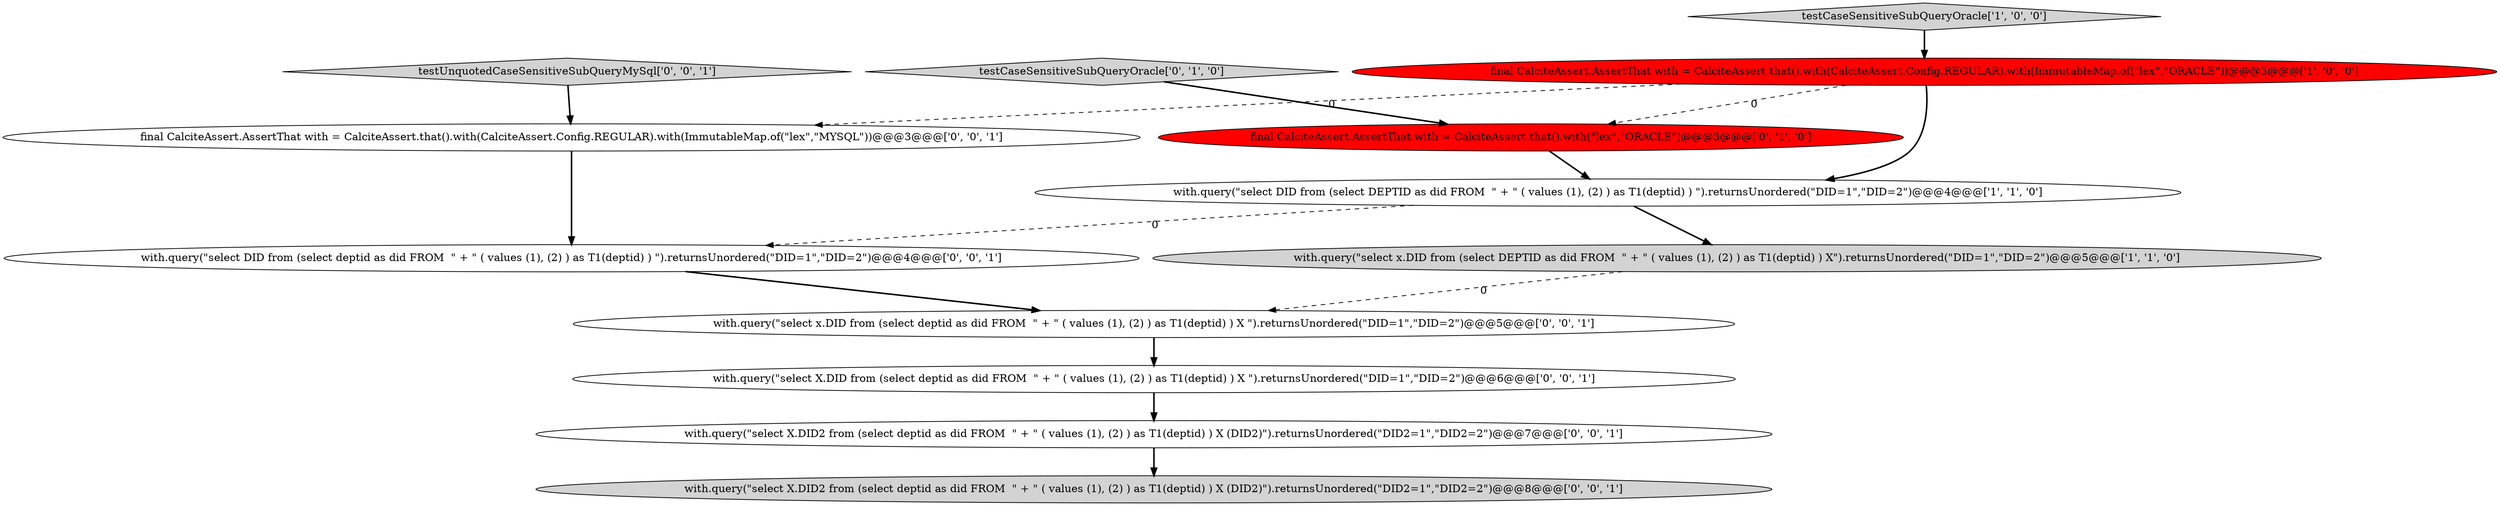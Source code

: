 digraph {
11 [style = filled, label = "with.query(\"select DID from (select deptid as did FROM  \" + \" ( values (1), (2) ) as T1(deptid) ) \").returnsUnordered(\"DID=1\",\"DID=2\")@@@4@@@['0', '0', '1']", fillcolor = white, shape = ellipse image = "AAA0AAABBB3BBB"];
0 [style = filled, label = "with.query(\"select DID from (select DEPTID as did FROM  \" + \" ( values (1), (2) ) as T1(deptid) ) \").returnsUnordered(\"DID=1\",\"DID=2\")@@@4@@@['1', '1', '0']", fillcolor = white, shape = ellipse image = "AAA0AAABBB1BBB"];
1 [style = filled, label = "final CalciteAssert.AssertThat with = CalciteAssert.that().with(CalciteAssert.Config.REGULAR).with(ImmutableMap.of(\"lex\",\"ORACLE\"))@@@3@@@['1', '0', '0']", fillcolor = red, shape = ellipse image = "AAA1AAABBB1BBB"];
10 [style = filled, label = "with.query(\"select x.DID from (select deptid as did FROM  \" + \" ( values (1), (2) ) as T1(deptid) ) X \").returnsUnordered(\"DID=1\",\"DID=2\")@@@5@@@['0', '0', '1']", fillcolor = white, shape = ellipse image = "AAA0AAABBB3BBB"];
8 [style = filled, label = "with.query(\"select X.DID from (select deptid as did FROM  \" + \" ( values (1), (2) ) as T1(deptid) ) X \").returnsUnordered(\"DID=1\",\"DID=2\")@@@6@@@['0', '0', '1']", fillcolor = white, shape = ellipse image = "AAA0AAABBB3BBB"];
7 [style = filled, label = "final CalciteAssert.AssertThat with = CalciteAssert.that().with(CalciteAssert.Config.REGULAR).with(ImmutableMap.of(\"lex\",\"MYSQL\"))@@@3@@@['0', '0', '1']", fillcolor = white, shape = ellipse image = "AAA0AAABBB3BBB"];
4 [style = filled, label = "final CalciteAssert.AssertThat with = CalciteAssert.that().with(\"lex\",\"ORACLE\")@@@3@@@['0', '1', '0']", fillcolor = red, shape = ellipse image = "AAA1AAABBB2BBB"];
5 [style = filled, label = "testCaseSensitiveSubQueryOracle['0', '1', '0']", fillcolor = lightgray, shape = diamond image = "AAA0AAABBB2BBB"];
12 [style = filled, label = "with.query(\"select X.DID2 from (select deptid as did FROM  \" + \" ( values (1), (2) ) as T1(deptid) ) X (DID2)\").returnsUnordered(\"DID2=1\",\"DID2=2\")@@@8@@@['0', '0', '1']", fillcolor = lightgray, shape = ellipse image = "AAA0AAABBB3BBB"];
6 [style = filled, label = "with.query(\"select X.DID2 from (select deptid as did FROM  \" + \" ( values (1), (2) ) as T1(deptid) ) X (DID2)\").returnsUnordered(\"DID2=1\",\"DID2=2\")@@@7@@@['0', '0', '1']", fillcolor = white, shape = ellipse image = "AAA0AAABBB3BBB"];
9 [style = filled, label = "testUnquotedCaseSensitiveSubQueryMySql['0', '0', '1']", fillcolor = lightgray, shape = diamond image = "AAA0AAABBB3BBB"];
2 [style = filled, label = "with.query(\"select x.DID from (select DEPTID as did FROM  \" + \" ( values (1), (2) ) as T1(deptid) ) X\").returnsUnordered(\"DID=1\",\"DID=2\")@@@5@@@['1', '1', '0']", fillcolor = lightgray, shape = ellipse image = "AAA0AAABBB1BBB"];
3 [style = filled, label = "testCaseSensitiveSubQueryOracle['1', '0', '0']", fillcolor = lightgray, shape = diamond image = "AAA0AAABBB1BBB"];
1->4 [style = dashed, label="0"];
8->6 [style = bold, label=""];
7->11 [style = bold, label=""];
0->11 [style = dashed, label="0"];
1->0 [style = bold, label=""];
1->7 [style = dashed, label="0"];
10->8 [style = bold, label=""];
3->1 [style = bold, label=""];
9->7 [style = bold, label=""];
11->10 [style = bold, label=""];
5->4 [style = bold, label=""];
2->10 [style = dashed, label="0"];
4->0 [style = bold, label=""];
0->2 [style = bold, label=""];
6->12 [style = bold, label=""];
}
